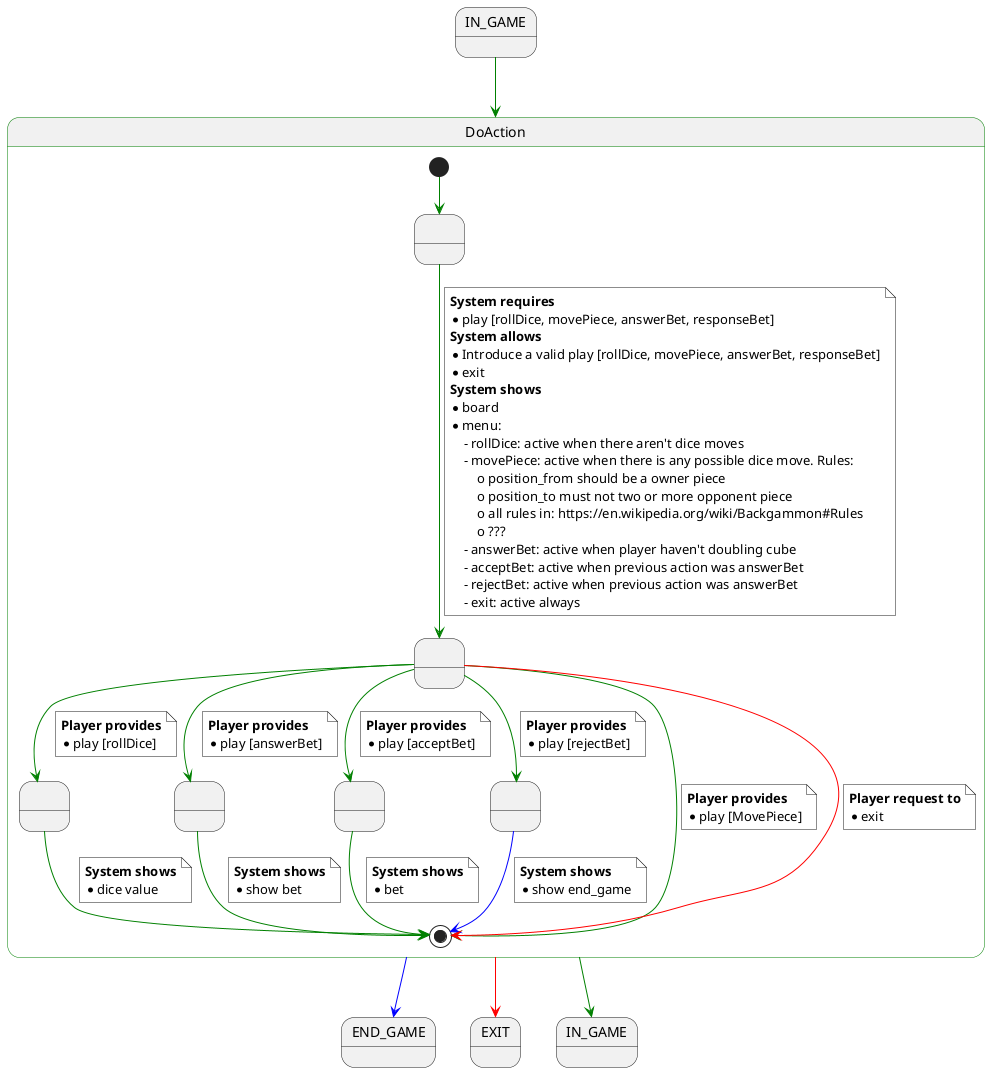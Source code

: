 @startuml

state IN_GAME
state END_GAME
state EXIT
state "IN_GAME" as IN_GAME2


state DoAction ##green {
    state " " as 1
    state " " as 2
    state " " as 3
    state " " as 5
    state " " as 6
    state " " as 7

    [*] -[#green]-> 1
    1 -[#green]-> 2
    note on link #white
        <b>System requires</b>
        * play [rollDice, movePiece, answerBet, responseBet]
        <b>System allows</b>
        * Introduce a valid play [rollDice, movePiece, answerBet, responseBet]
        * exit
        <b>System shows</b>
        * board
        * menu:
            - rollDice: active when there aren't dice moves
            - movePiece: active when there is any possible dice move. Rules:
                o position_from should be a owner piece
                o position_to must not two or more opponent piece
                o all rules in: https://en.wikipedia.org/wiki/Backgammon#Rules
                o ???
            - answerBet: active when player haven't doubling cube
            - acceptBet: active when previous action was answerBet
            - rejectBet: active when previous action was answerBet
            - exit: active always
    end note

    ' rollDice
    2 -[#green]-> 3
    note on link #white
        <b>Player provides</b>
        * play [rollDice]
    end note

    3 -[#green]-> [*]
    note on link #white
        <b>System shows</b>
        * dice value
    end note


    ' movePiece
    2 -[#green]-> [*]
    note on link #white
        <b>Player provides</b>
        * play [MovePiece]
    end note

    'answerBet
    2 -[#green]-> 5
    note on link #white
        <b>Player provides</b>
        * play [answerBet]
    end note

    5 -[#green]-> [*]
    note on link #white
        <b>System shows</b>
        * show bet
    end note

    'acceptBet
    2 -[#green]-> 6
    note on link #white
        <b>Player provides</b>
        * play [acceptBet]
    end note

    6 -[#green]-> [*]
    note on link #white
        <b>System shows</b>
        * bet
    end note


    'rejectBet
    2 -[#green]-> 7
    note on link #white
        <b>Player provides</b>
        * play [rejectBet]
    end note

    7 -[#blue]-> [*]
    note on link #white
        <b>System shows</b>
        * show end_game
    end note

    2 -[#red]-> [*]
    note on link #white
        <b>Player request to</b>
        * exit
    end note

}

IN_GAME -[#green]-> DoAction

DoAction -[#green]-> IN_GAME2
DoAction -[#blue]-> END_GAME
DoAction -[#red]-> EXIT

@enduml
